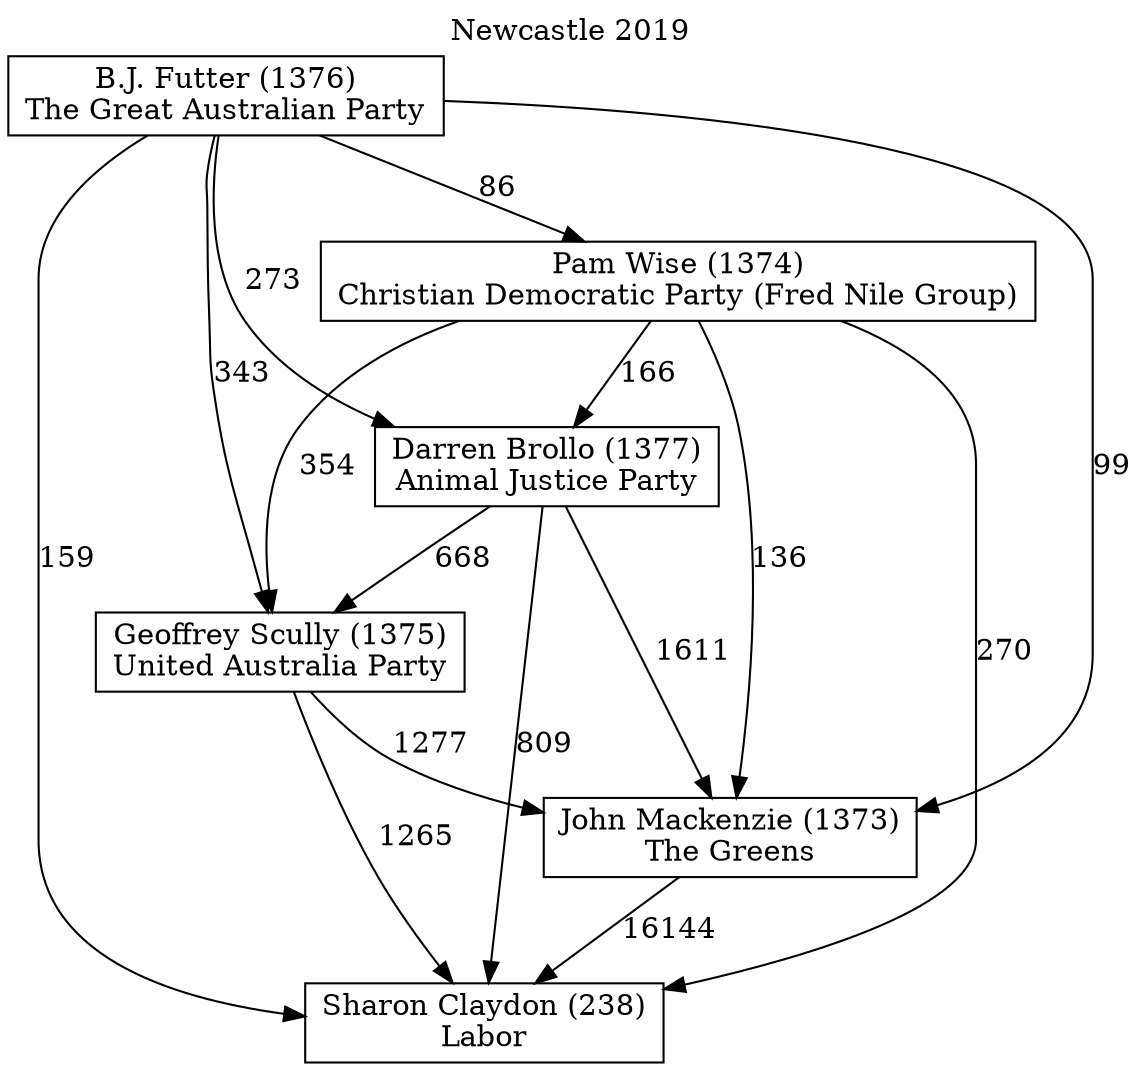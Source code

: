 // House preference flow
digraph "Sharon Claydon (238)_Newcastle_2019" {
	graph [label="Newcastle 2019" labelloc=t mclimit=10]
	node [shape=box]
	"Sharon Claydon (238)" [label="Sharon Claydon (238)
Labor"]
	"John Mackenzie (1373)" [label="John Mackenzie (1373)
The Greens"]
	"Geoffrey Scully (1375)" [label="Geoffrey Scully (1375)
United Australia Party"]
	"Darren Brollo (1377)" [label="Darren Brollo (1377)
Animal Justice Party"]
	"Pam Wise (1374)" [label="Pam Wise (1374)
Christian Democratic Party (Fred Nile Group)"]
	"B.J. Futter (1376)" [label="B.J. Futter (1376)
The Great Australian Party"]
	"John Mackenzie (1373)" -> "Sharon Claydon (238)" [label=16144]
	"Geoffrey Scully (1375)" -> "John Mackenzie (1373)" [label=1277]
	"Darren Brollo (1377)" -> "Geoffrey Scully (1375)" [label=668]
	"Pam Wise (1374)" -> "Darren Brollo (1377)" [label=166]
	"B.J. Futter (1376)" -> "Pam Wise (1374)" [label=86]
	"Geoffrey Scully (1375)" -> "Sharon Claydon (238)" [label=1265]
	"Darren Brollo (1377)" -> "Sharon Claydon (238)" [label=809]
	"Pam Wise (1374)" -> "Sharon Claydon (238)" [label=270]
	"B.J. Futter (1376)" -> "Sharon Claydon (238)" [label=159]
	"B.J. Futter (1376)" -> "Darren Brollo (1377)" [label=273]
	"Pam Wise (1374)" -> "Geoffrey Scully (1375)" [label=354]
	"B.J. Futter (1376)" -> "Geoffrey Scully (1375)" [label=343]
	"Darren Brollo (1377)" -> "John Mackenzie (1373)" [label=1611]
	"Pam Wise (1374)" -> "John Mackenzie (1373)" [label=136]
	"B.J. Futter (1376)" -> "John Mackenzie (1373)" [label=99]
}
